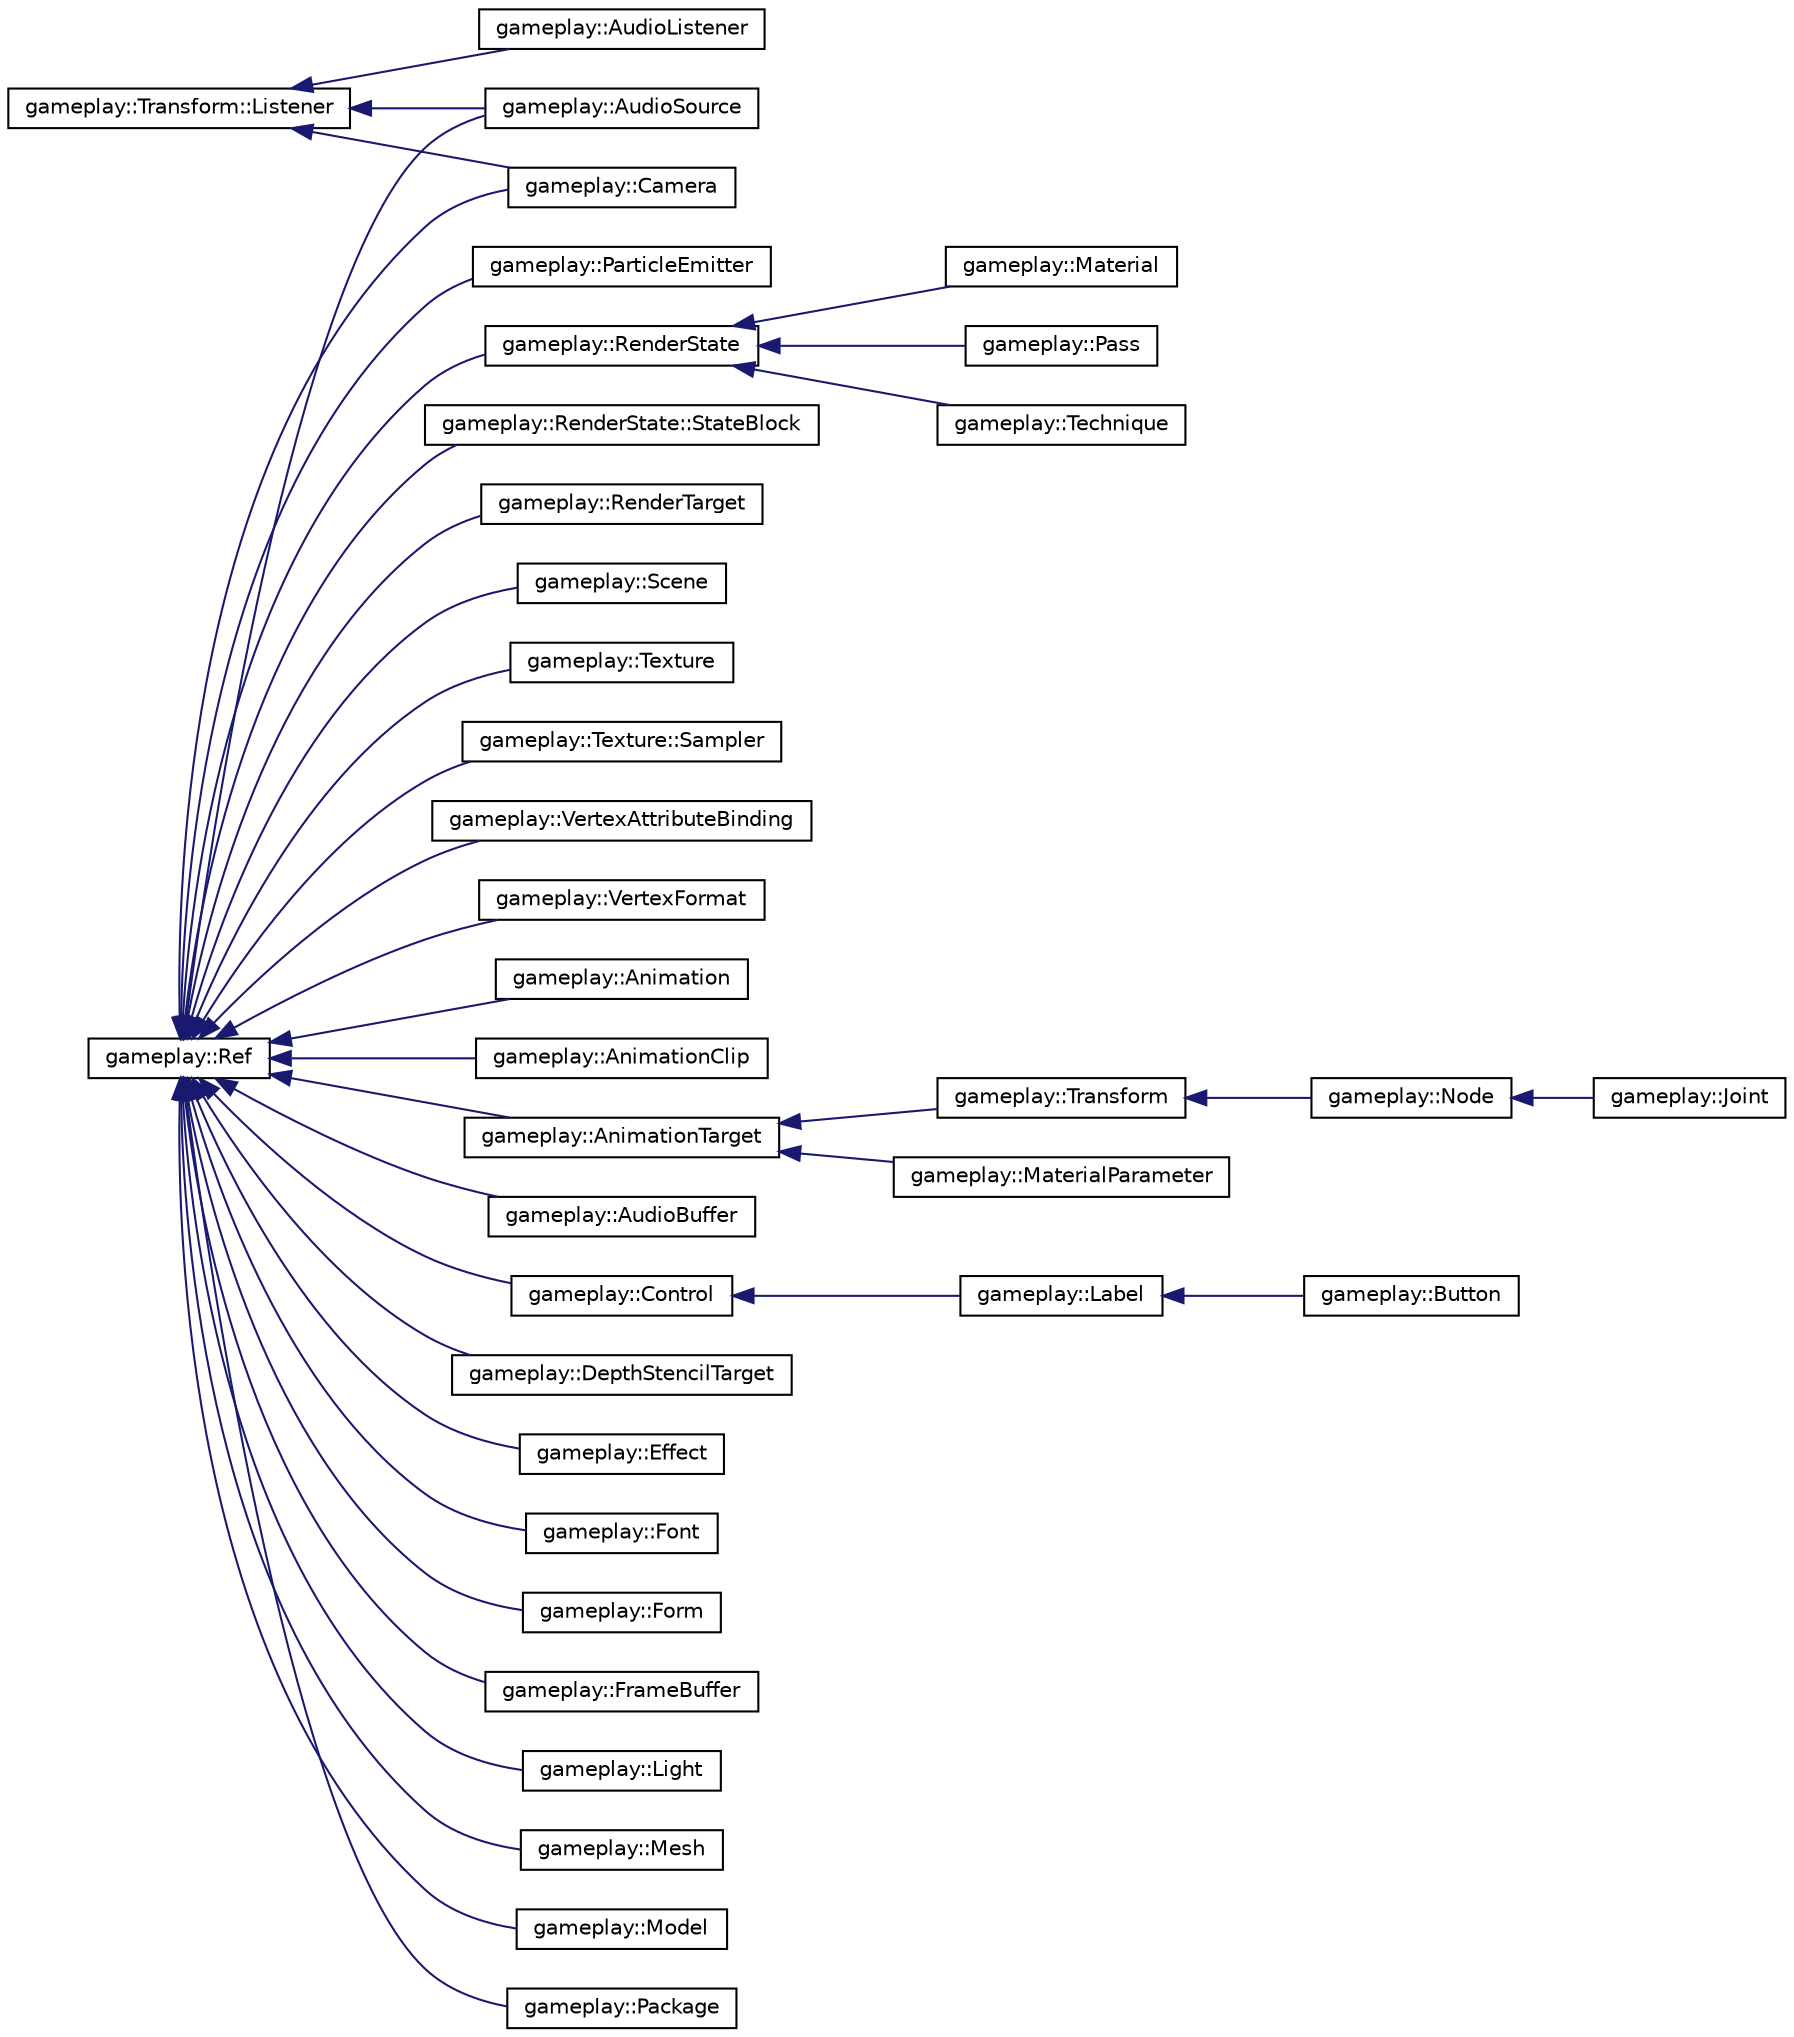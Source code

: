 digraph G
{
  edge [fontname="Helvetica",fontsize="10",labelfontname="Helvetica",labelfontsize="10"];
  node [fontname="Helvetica",fontsize="10",shape=record];
  rankdir="LR";
  Node1 [label="gameplay::Transform::Listener",height=0.2,width=0.4,color="black", fillcolor="white", style="filled",URL="$classgameplay_1_1_transform_1_1_listener.html"];
  Node1 -> Node2 [dir="back",color="midnightblue",fontsize="10",style="solid",fontname="Helvetica"];
  Node2 [label="gameplay::AudioListener",height=0.2,width=0.4,color="black", fillcolor="white", style="filled",URL="$classgameplay_1_1_audio_listener.html"];
  Node1 -> Node3 [dir="back",color="midnightblue",fontsize="10",style="solid",fontname="Helvetica"];
  Node3 [label="gameplay::AudioSource",height=0.2,width=0.4,color="black", fillcolor="white", style="filled",URL="$classgameplay_1_1_audio_source.html"];
  Node1 -> Node4 [dir="back",color="midnightblue",fontsize="10",style="solid",fontname="Helvetica"];
  Node4 [label="gameplay::Camera",height=0.2,width=0.4,color="black", fillcolor="white", style="filled",URL="$classgameplay_1_1_camera.html"];
  Node5 [label="gameplay::Ref",height=0.2,width=0.4,color="black", fillcolor="white", style="filled",URL="$classgameplay_1_1_ref.html"];
  Node5 -> Node6 [dir="back",color="midnightblue",fontsize="10",style="solid",fontname="Helvetica"];
  Node6 [label="gameplay::Animation",height=0.2,width=0.4,color="black", fillcolor="white", style="filled",URL="$classgameplay_1_1_animation.html"];
  Node5 -> Node7 [dir="back",color="midnightblue",fontsize="10",style="solid",fontname="Helvetica"];
  Node7 [label="gameplay::AnimationClip",height=0.2,width=0.4,color="black", fillcolor="white", style="filled",URL="$classgameplay_1_1_animation_clip.html"];
  Node5 -> Node8 [dir="back",color="midnightblue",fontsize="10",style="solid",fontname="Helvetica"];
  Node8 [label="gameplay::AnimationTarget",height=0.2,width=0.4,color="black", fillcolor="white", style="filled",URL="$classgameplay_1_1_animation_target.html"];
  Node8 -> Node9 [dir="back",color="midnightblue",fontsize="10",style="solid",fontname="Helvetica"];
  Node9 [label="gameplay::MaterialParameter",height=0.2,width=0.4,color="black", fillcolor="white", style="filled",URL="$classgameplay_1_1_material_parameter.html"];
  Node8 -> Node10 [dir="back",color="midnightblue",fontsize="10",style="solid",fontname="Helvetica"];
  Node10 [label="gameplay::Transform",height=0.2,width=0.4,color="black", fillcolor="white", style="filled",URL="$classgameplay_1_1_transform.html"];
  Node10 -> Node11 [dir="back",color="midnightblue",fontsize="10",style="solid",fontname="Helvetica"];
  Node11 [label="gameplay::Node",height=0.2,width=0.4,color="black", fillcolor="white", style="filled",URL="$classgameplay_1_1_node.html"];
  Node11 -> Node12 [dir="back",color="midnightblue",fontsize="10",style="solid",fontname="Helvetica"];
  Node12 [label="gameplay::Joint",height=0.2,width=0.4,color="black", fillcolor="white", style="filled",URL="$classgameplay_1_1_joint.html"];
  Node5 -> Node13 [dir="back",color="midnightblue",fontsize="10",style="solid",fontname="Helvetica"];
  Node13 [label="gameplay::AudioBuffer",height=0.2,width=0.4,color="black", fillcolor="white", style="filled",URL="$classgameplay_1_1_audio_buffer.html"];
  Node5 -> Node3 [dir="back",color="midnightblue",fontsize="10",style="solid",fontname="Helvetica"];
  Node5 -> Node4 [dir="back",color="midnightblue",fontsize="10",style="solid",fontname="Helvetica"];
  Node5 -> Node14 [dir="back",color="midnightblue",fontsize="10",style="solid",fontname="Helvetica"];
  Node14 [label="gameplay::Control",height=0.2,width=0.4,color="black", fillcolor="white", style="filled",URL="$classgameplay_1_1_control.html"];
  Node14 -> Node15 [dir="back",color="midnightblue",fontsize="10",style="solid",fontname="Helvetica"];
  Node15 [label="gameplay::Label",height=0.2,width=0.4,color="black", fillcolor="white", style="filled",URL="$classgameplay_1_1_label.html"];
  Node15 -> Node16 [dir="back",color="midnightblue",fontsize="10",style="solid",fontname="Helvetica"];
  Node16 [label="gameplay::Button",height=0.2,width=0.4,color="black", fillcolor="white", style="filled",URL="$classgameplay_1_1_button.html"];
  Node5 -> Node17 [dir="back",color="midnightblue",fontsize="10",style="solid",fontname="Helvetica"];
  Node17 [label="gameplay::DepthStencilTarget",height=0.2,width=0.4,color="black", fillcolor="white", style="filled",URL="$classgameplay_1_1_depth_stencil_target.html"];
  Node5 -> Node18 [dir="back",color="midnightblue",fontsize="10",style="solid",fontname="Helvetica"];
  Node18 [label="gameplay::Effect",height=0.2,width=0.4,color="black", fillcolor="white", style="filled",URL="$classgameplay_1_1_effect.html"];
  Node5 -> Node19 [dir="back",color="midnightblue",fontsize="10",style="solid",fontname="Helvetica"];
  Node19 [label="gameplay::Font",height=0.2,width=0.4,color="black", fillcolor="white", style="filled",URL="$classgameplay_1_1_font.html"];
  Node5 -> Node20 [dir="back",color="midnightblue",fontsize="10",style="solid",fontname="Helvetica"];
  Node20 [label="gameplay::Form",height=0.2,width=0.4,color="black", fillcolor="white", style="filled",URL="$classgameplay_1_1_form.html"];
  Node5 -> Node21 [dir="back",color="midnightblue",fontsize="10",style="solid",fontname="Helvetica"];
  Node21 [label="gameplay::FrameBuffer",height=0.2,width=0.4,color="black", fillcolor="white", style="filled",URL="$classgameplay_1_1_frame_buffer.html"];
  Node5 -> Node22 [dir="back",color="midnightblue",fontsize="10",style="solid",fontname="Helvetica"];
  Node22 [label="gameplay::Light",height=0.2,width=0.4,color="black", fillcolor="white", style="filled",URL="$classgameplay_1_1_light.html"];
  Node5 -> Node23 [dir="back",color="midnightblue",fontsize="10",style="solid",fontname="Helvetica"];
  Node23 [label="gameplay::Mesh",height=0.2,width=0.4,color="black", fillcolor="white", style="filled",URL="$classgameplay_1_1_mesh.html"];
  Node5 -> Node24 [dir="back",color="midnightblue",fontsize="10",style="solid",fontname="Helvetica"];
  Node24 [label="gameplay::Model",height=0.2,width=0.4,color="black", fillcolor="white", style="filled",URL="$classgameplay_1_1_model.html"];
  Node5 -> Node25 [dir="back",color="midnightblue",fontsize="10",style="solid",fontname="Helvetica"];
  Node25 [label="gameplay::Package",height=0.2,width=0.4,color="black", fillcolor="white", style="filled",URL="$classgameplay_1_1_package.html"];
  Node5 -> Node26 [dir="back",color="midnightblue",fontsize="10",style="solid",fontname="Helvetica"];
  Node26 [label="gameplay::ParticleEmitter",height=0.2,width=0.4,color="black", fillcolor="white", style="filled",URL="$classgameplay_1_1_particle_emitter.html"];
  Node5 -> Node27 [dir="back",color="midnightblue",fontsize="10",style="solid",fontname="Helvetica"];
  Node27 [label="gameplay::RenderState",height=0.2,width=0.4,color="black", fillcolor="white", style="filled",URL="$classgameplay_1_1_render_state.html"];
  Node27 -> Node28 [dir="back",color="midnightblue",fontsize="10",style="solid",fontname="Helvetica"];
  Node28 [label="gameplay::Material",height=0.2,width=0.4,color="black", fillcolor="white", style="filled",URL="$classgameplay_1_1_material.html"];
  Node27 -> Node29 [dir="back",color="midnightblue",fontsize="10",style="solid",fontname="Helvetica"];
  Node29 [label="gameplay::Pass",height=0.2,width=0.4,color="black", fillcolor="white", style="filled",URL="$classgameplay_1_1_pass.html"];
  Node27 -> Node30 [dir="back",color="midnightblue",fontsize="10",style="solid",fontname="Helvetica"];
  Node30 [label="gameplay::Technique",height=0.2,width=0.4,color="black", fillcolor="white", style="filled",URL="$classgameplay_1_1_technique.html"];
  Node5 -> Node31 [dir="back",color="midnightblue",fontsize="10",style="solid",fontname="Helvetica"];
  Node31 [label="gameplay::RenderState::StateBlock",height=0.2,width=0.4,color="black", fillcolor="white", style="filled",URL="$classgameplay_1_1_render_state_1_1_state_block.html"];
  Node5 -> Node32 [dir="back",color="midnightblue",fontsize="10",style="solid",fontname="Helvetica"];
  Node32 [label="gameplay::RenderTarget",height=0.2,width=0.4,color="black", fillcolor="white", style="filled",URL="$classgameplay_1_1_render_target.html"];
  Node5 -> Node33 [dir="back",color="midnightblue",fontsize="10",style="solid",fontname="Helvetica"];
  Node33 [label="gameplay::Scene",height=0.2,width=0.4,color="black", fillcolor="white", style="filled",URL="$classgameplay_1_1_scene.html"];
  Node5 -> Node34 [dir="back",color="midnightblue",fontsize="10",style="solid",fontname="Helvetica"];
  Node34 [label="gameplay::Texture",height=0.2,width=0.4,color="black", fillcolor="white", style="filled",URL="$classgameplay_1_1_texture.html"];
  Node5 -> Node35 [dir="back",color="midnightblue",fontsize="10",style="solid",fontname="Helvetica"];
  Node35 [label="gameplay::Texture::Sampler",height=0.2,width=0.4,color="black", fillcolor="white", style="filled",URL="$classgameplay_1_1_texture_1_1_sampler.html"];
  Node5 -> Node36 [dir="back",color="midnightblue",fontsize="10",style="solid",fontname="Helvetica"];
  Node36 [label="gameplay::VertexAttributeBinding",height=0.2,width=0.4,color="black", fillcolor="white", style="filled",URL="$classgameplay_1_1_vertex_attribute_binding.html"];
  Node5 -> Node37 [dir="back",color="midnightblue",fontsize="10",style="solid",fontname="Helvetica"];
  Node37 [label="gameplay::VertexFormat",height=0.2,width=0.4,color="black", fillcolor="white", style="filled",URL="$classgameplay_1_1_vertex_format.html"];
}

